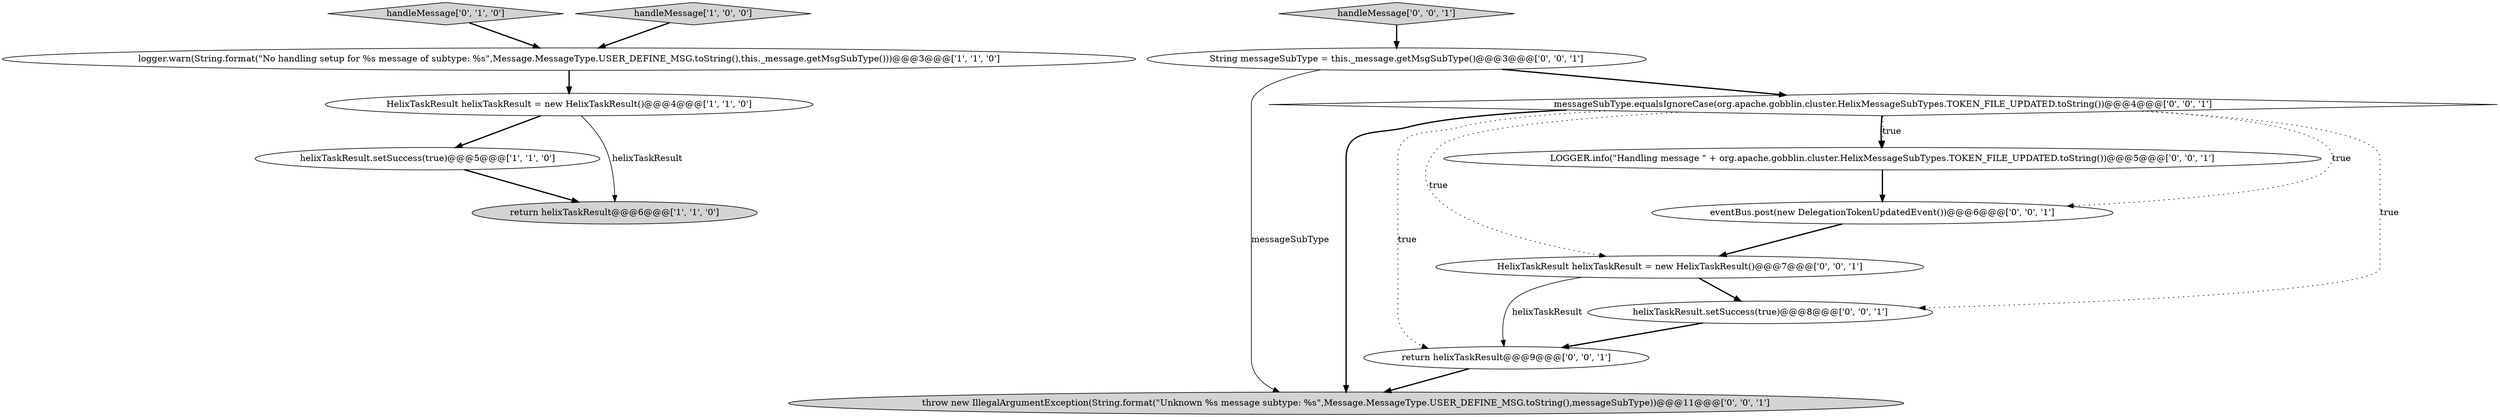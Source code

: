 digraph {
4 [style = filled, label = "helixTaskResult.setSuccess(true)@@@5@@@['1', '1', '0']", fillcolor = white, shape = ellipse image = "AAA0AAABBB1BBB"];
14 [style = filled, label = "LOGGER.info(\"Handling message \" + org.apache.gobblin.cluster.HelixMessageSubTypes.TOKEN_FILE_UPDATED.toString())@@@5@@@['0', '0', '1']", fillcolor = white, shape = ellipse image = "AAA0AAABBB3BBB"];
9 [style = filled, label = "handleMessage['0', '0', '1']", fillcolor = lightgray, shape = diamond image = "AAA0AAABBB3BBB"];
0 [style = filled, label = "HelixTaskResult helixTaskResult = new HelixTaskResult()@@@4@@@['1', '1', '0']", fillcolor = white, shape = ellipse image = "AAA0AAABBB1BBB"];
13 [style = filled, label = "return helixTaskResult@@@9@@@['0', '0', '1']", fillcolor = white, shape = ellipse image = "AAA0AAABBB3BBB"];
5 [style = filled, label = "handleMessage['0', '1', '0']", fillcolor = lightgray, shape = diamond image = "AAA0AAABBB2BBB"];
7 [style = filled, label = "helixTaskResult.setSuccess(true)@@@8@@@['0', '0', '1']", fillcolor = white, shape = ellipse image = "AAA0AAABBB3BBB"];
1 [style = filled, label = "handleMessage['1', '0', '0']", fillcolor = lightgray, shape = diamond image = "AAA0AAABBB1BBB"];
2 [style = filled, label = "logger.warn(String.format(\"No handling setup for %s message of subtype: %s\",Message.MessageType.USER_DEFINE_MSG.toString(),this._message.getMsgSubType()))@@@3@@@['1', '1', '0']", fillcolor = white, shape = ellipse image = "AAA0AAABBB1BBB"];
8 [style = filled, label = "throw new IllegalArgumentException(String.format(\"Unknown %s message subtype: %s\",Message.MessageType.USER_DEFINE_MSG.toString(),messageSubType))@@@11@@@['0', '0', '1']", fillcolor = lightgray, shape = ellipse image = "AAA0AAABBB3BBB"];
11 [style = filled, label = "eventBus.post(new DelegationTokenUpdatedEvent())@@@6@@@['0', '0', '1']", fillcolor = white, shape = ellipse image = "AAA0AAABBB3BBB"];
10 [style = filled, label = "messageSubType.equalsIgnoreCase(org.apache.gobblin.cluster.HelixMessageSubTypes.TOKEN_FILE_UPDATED.toString())@@@4@@@['0', '0', '1']", fillcolor = white, shape = diamond image = "AAA0AAABBB3BBB"];
3 [style = filled, label = "return helixTaskResult@@@6@@@['1', '1', '0']", fillcolor = lightgray, shape = ellipse image = "AAA0AAABBB1BBB"];
12 [style = filled, label = "HelixTaskResult helixTaskResult = new HelixTaskResult()@@@7@@@['0', '0', '1']", fillcolor = white, shape = ellipse image = "AAA0AAABBB3BBB"];
6 [style = filled, label = "String messageSubType = this._message.getMsgSubType()@@@3@@@['0', '0', '1']", fillcolor = white, shape = ellipse image = "AAA0AAABBB3BBB"];
7->13 [style = bold, label=""];
4->3 [style = bold, label=""];
6->8 [style = solid, label="messageSubType"];
10->12 [style = dotted, label="true"];
10->14 [style = bold, label=""];
11->12 [style = bold, label=""];
12->7 [style = bold, label=""];
9->6 [style = bold, label=""];
10->14 [style = dotted, label="true"];
5->2 [style = bold, label=""];
2->0 [style = bold, label=""];
10->8 [style = bold, label=""];
10->13 [style = dotted, label="true"];
0->3 [style = solid, label="helixTaskResult"];
10->11 [style = dotted, label="true"];
0->4 [style = bold, label=""];
6->10 [style = bold, label=""];
1->2 [style = bold, label=""];
12->13 [style = solid, label="helixTaskResult"];
13->8 [style = bold, label=""];
14->11 [style = bold, label=""];
10->7 [style = dotted, label="true"];
}
